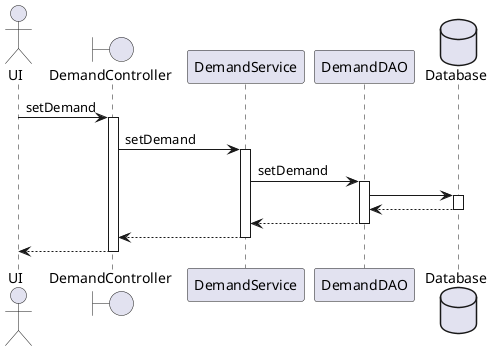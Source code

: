@startuml

autoactivate on

actor UI
boundary DemandController
participant DemandService
participant DemandDAO
database Database

UI -> DemandController : setDemand
DemandController -> DemandService : setDemand
DemandService -> DemandDAO : setDemand
DemandDAO -> Database
return
return
return
return

@enduml